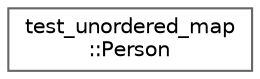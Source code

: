 digraph "类继承关系图"
{
 // LATEX_PDF_SIZE
  bgcolor="transparent";
  edge [fontname=Helvetica,fontsize=10,labelfontname=Helvetica,labelfontsize=10];
  node [fontname=Helvetica,fontsize=10,shape=box,height=0.2,width=0.4];
  rankdir="LR";
  Node0 [id="Node000000",label="test_unordered_map\l::Person",height=0.2,width=0.4,color="grey40", fillcolor="white", style="filled",URL="$structtest__unordered__map_1_1_person.html",tooltip=" "];
}
